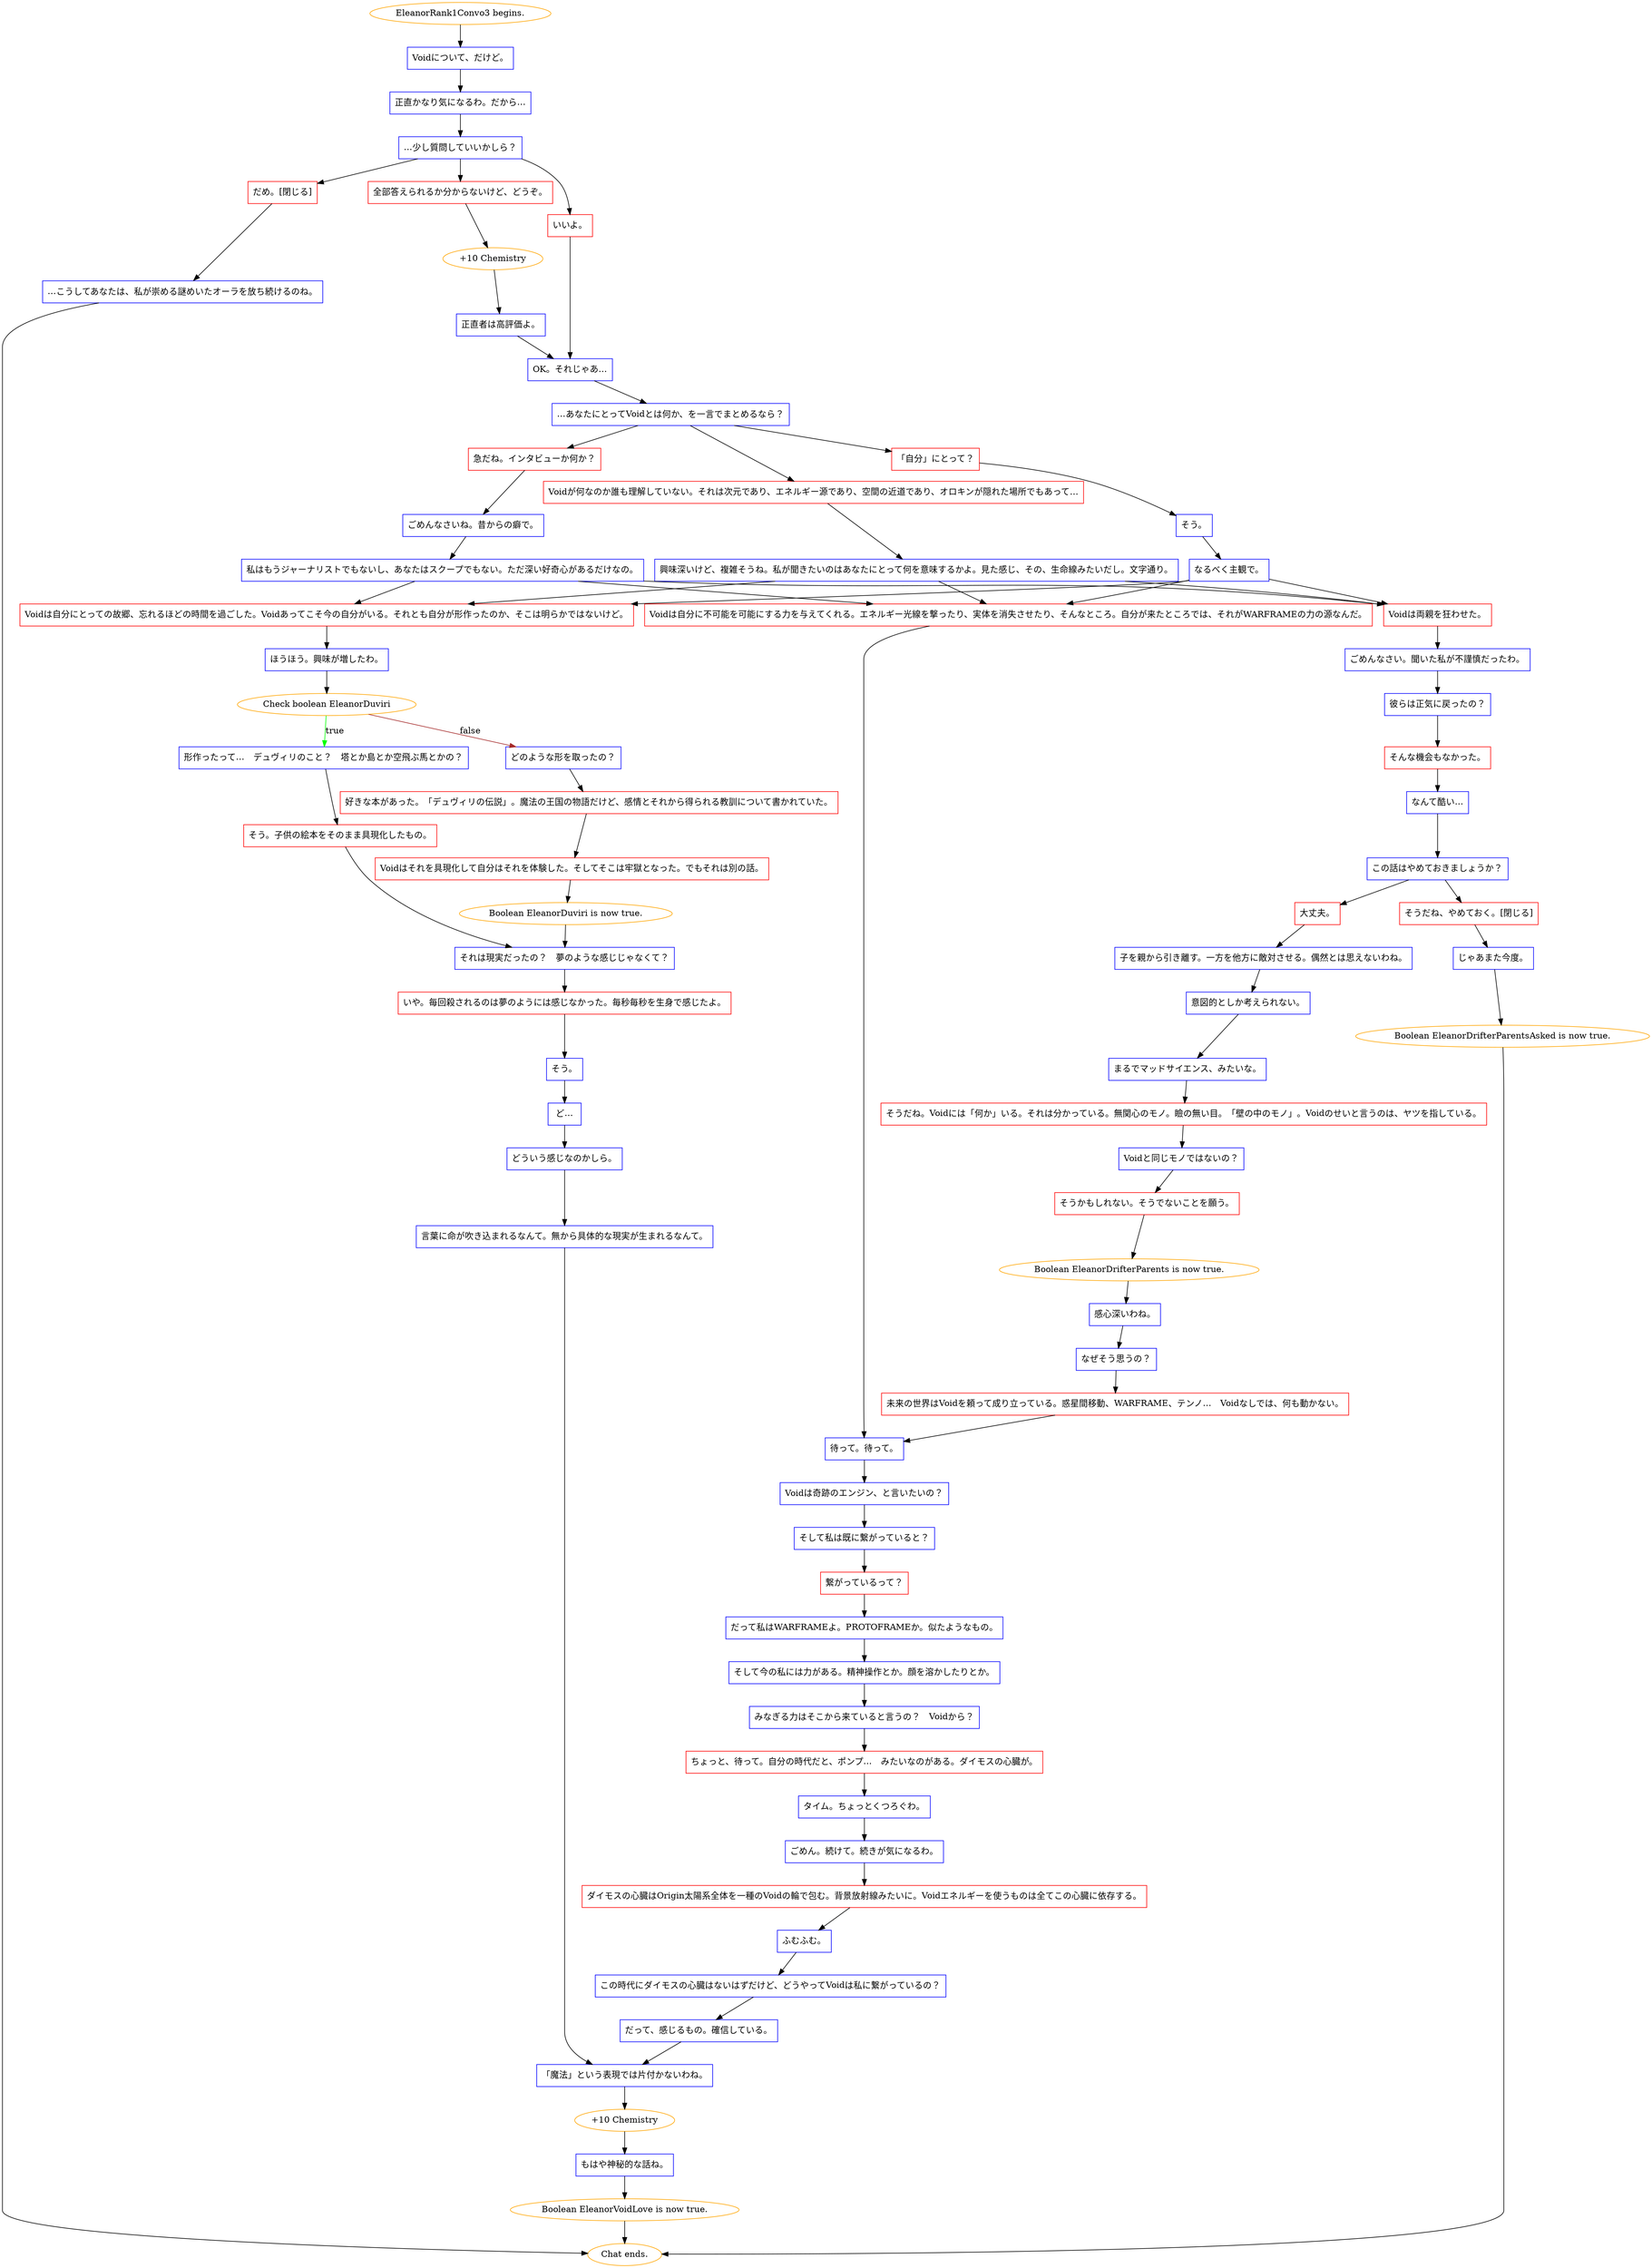 digraph {
	"EleanorRank1Convo3 begins." [color=orange];
		"EleanorRank1Convo3 begins." -> j2780437170;
	j2780437170 [label="Voidについて、だけど。",shape=box,color=blue];
		j2780437170 -> j2434181840;
	j2434181840 [label="正直かなり気になるわ。だから…",shape=box,color=blue];
		j2434181840 -> j472171560;
	j472171560 [label="…少し質問していいかしら？",shape=box,color=blue];
		j472171560 -> j1690165511;
		j472171560 -> j3189524442;
		j472171560 -> j279997579;
	j1690165511 [label="いいよ。",shape=box,color=red];
		j1690165511 -> j3924382406;
	j3189524442 [label="全部答えられるか分からないけど、どうぞ。",shape=box,color=red];
		j3189524442 -> j1436658853;
	j279997579 [label="だめ。[閉じる]",shape=box,color=red];
		j279997579 -> j1201360026;
	j3924382406 [label="OK。それじゃあ…",shape=box,color=blue];
		j3924382406 -> j3646549853;
	j1436658853 [label="+10 Chemistry",color=orange];
		j1436658853 -> j4051052970;
	j1201360026 [label="…こうしてあなたは、私が崇める謎めいたオーラを放ち続けるのね。",shape=box,color=blue];
		j1201360026 -> "Chat ends.";
	j3646549853 [label="…あなたにとってVoidとは何か、を一言でまとめるなら？",shape=box,color=blue];
		j3646549853 -> j1581519459;
		j3646549853 -> j1009443175;
		j3646549853 -> j809193777;
	j4051052970 [label="正直者は高評価よ。",shape=box,color=blue];
		j4051052970 -> j3924382406;
	"Chat ends." [color=orange];
	j1581519459 [label="急だね。インタビューか何か？",shape=box,color=red];
		j1581519459 -> j140617886;
	j1009443175 [label="「自分」にとって？",shape=box,color=red];
		j1009443175 -> j2426543746;
	j809193777 [label="Voidが何なのか誰も理解していない。それは次元であり、エネルギー源であり、空間の近道であり、オロキンが隠れた場所でもあって…",shape=box,color=red];
		j809193777 -> j1138270770;
	j140617886 [label="ごめんなさいね。昔からの癖で。",shape=box,color=blue];
		j140617886 -> j3689854719;
	j2426543746 [label="そう。",shape=box,color=blue];
		j2426543746 -> j2730445854;
	j1138270770 [label="興味深いけど、複雑そうね。私が聞きたいのはあなたにとって何を意味するかよ。見た感じ、その、生命線みたいだし。文字通り。",shape=box,color=blue];
		j1138270770 -> j2980466746;
		j1138270770 -> j1482125066;
		j1138270770 -> j603262653;
	j3689854719 [label="私はもうジャーナリストでもないし、あなたはスクープでもない。ただ深い好奇心があるだけなの。",shape=box,color=blue];
		j3689854719 -> j2980466746;
		j3689854719 -> j1482125066;
		j3689854719 -> j603262653;
	j2730445854 [label="なるべく主観で。",shape=box,color=blue];
		j2730445854 -> j2980466746;
		j2730445854 -> j1482125066;
		j2730445854 -> j603262653;
	j2980466746 [label="Voidは自分に不可能を可能にする力を与えてくれる。エネルギー光線を撃ったり、実体を消失させたり、そんなところ。自分が来たところでは、それがWARFRAMEの力の源なんだ。",shape=box,color=red];
		j2980466746 -> j4053366345;
	j1482125066 [label="Voidは両親を狂わせた。",shape=box,color=red];
		j1482125066 -> j1299114120;
	j603262653 [label="Voidは自分にとっての故郷、忘れるほどの時間を過ごした。Voidあってこそ今の自分がいる。それとも自分が形作ったのか、そこは明らかではないけど。",shape=box,color=red];
		j603262653 -> j853387001;
	j4053366345 [label="待って。待って。",shape=box,color=blue];
		j4053366345 -> j1054761216;
	j1299114120 [label="ごめんなさい。聞いた私が不謹慎だったわ。",shape=box,color=blue];
		j1299114120 -> j215788013;
	j853387001 [label="ほうほう。興味が増したわ。",shape=box,color=blue];
		j853387001 -> j3333050319;
	j1054761216 [label="Voidは奇跡のエンジン、と言いたいの？",shape=box,color=blue];
		j1054761216 -> j1453738906;
	j215788013 [label="彼らは正気に戻ったの？",shape=box,color=blue];
		j215788013 -> j312625938;
	j3333050319 [label="Check boolean EleanorDuviri",color=orange];
		j3333050319 -> j4085068674 [label=true,color=green];
		j3333050319 -> j4072919564 [label=false,color=brown];
	j1453738906 [label="そして私は既に繋がっていると？",shape=box,color=blue];
		j1453738906 -> j885039423;
	j312625938 [label="そんな機会もなかった。",shape=box,color=red];
		j312625938 -> j856351261;
	j4085068674 [label="形作ったって…　デュヴィリのこと？　塔とか島とか空飛ぶ馬とかの？",shape=box,color=blue];
		j4085068674 -> j443807975;
	j4072919564 [label="どのような形を取ったの？",shape=box,color=blue];
		j4072919564 -> j103140198;
	j885039423 [label="繋がっているって？",shape=box,color=red];
		j885039423 -> j675747713;
	j856351261 [label="なんて酷い…",shape=box,color=blue];
		j856351261 -> j1268497854;
	j443807975 [label="そう。子供の絵本をそのまま具現化したもの。",shape=box,color=red];
		j443807975 -> j2911701626;
	j103140198 [label="好きな本があった。「デュヴィリの伝説」。魔法の王国の物語だけど、感情とそれから得られる教訓について書かれていた。",shape=box,color=red];
		j103140198 -> j2442096000;
	j675747713 [label="だって私はWARFRAMEよ。PROTOFRAMEか。似たようなもの。",shape=box,color=blue];
		j675747713 -> j1287213894;
	j1268497854 [label="この話はやめておきましょうか？",shape=box,color=blue];
		j1268497854 -> j3028250480;
		j1268497854 -> j3836381091;
	j2911701626 [label="それは現実だったの？　夢のような感じじゃなくて？",shape=box,color=blue];
		j2911701626 -> j3077048469;
	j2442096000 [label="Voidはそれを具現化して自分はそれを体験した。そしてそこは牢獄となった。でもそれは別の話。",shape=box,color=red];
		j2442096000 -> j2842716744;
	j1287213894 [label="そして今の私には力がある。精神操作とか。顔を溶かしたりとか。",shape=box,color=blue];
		j1287213894 -> j1551515377;
	j3028250480 [label="大丈夫。",shape=box,color=red];
		j3028250480 -> j1207055369;
	j3836381091 [label="そうだね、やめておく。[閉じる]",shape=box,color=red];
		j3836381091 -> j2691212155;
	j3077048469 [label="いや。毎回殺されるのは夢のようには感じなかった。毎秒毎秒を生身で感じたよ。",shape=box,color=red];
		j3077048469 -> j3079320004;
	j2842716744 [label="Boolean EleanorDuviri is now true.",color=orange];
		j2842716744 -> j2911701626;
	j1551515377 [label="みなぎる力はそこから来ていると言うの？　Voidから？",shape=box,color=blue];
		j1551515377 -> j2760843219;
	j1207055369 [label="子を親から引き離す。一方を他方に敵対させる。偶然とは思えないわね。",shape=box,color=blue];
		j1207055369 -> j3786863760;
	j2691212155 [label="じゃあまた今度。",shape=box,color=blue];
		j2691212155 -> j968820663;
	j3079320004 [label="そう。",shape=box,color=blue];
		j3079320004 -> j672959097;
	j2760843219 [label="ちょっと、待って。自分の時代だと、ポンプ…　みたいなのがある。ダイモスの心臓が。",shape=box,color=red];
		j2760843219 -> j2088354448;
	j3786863760 [label="意図的としか考えられない。",shape=box,color=blue];
		j3786863760 -> j250376913;
	j968820663 [label="Boolean EleanorDrifterParentsAsked is now true.",color=orange];
		j968820663 -> "Chat ends.";
	j672959097 [label="ど…",shape=box,color=blue];
		j672959097 -> j534212837;
	j2088354448 [label="タイム。ちょっとくつろぐわ。",shape=box,color=blue];
		j2088354448 -> j3936056771;
	j250376913 [label="まるでマッドサイエンス、みたいな。",shape=box,color=blue];
		j250376913 -> j159405460;
	j534212837 [label="どういう感じなのかしら。",shape=box,color=blue];
		j534212837 -> j1527784149;
	j3936056771 [label="ごめん。続けて。続きが気になるわ。",shape=box,color=blue];
		j3936056771 -> j3663260720;
	j159405460 [label="そうだね。Voidには「何か」いる。それは分かっている。無関心のモノ。瞼の無い目。「壁の中のモノ」。Voidのせいと言うのは、ヤツを指している。",shape=box,color=red];
		j159405460 -> j1699440079;
	j1527784149 [label="言葉に命が吹き込まれるなんて。無から具体的な現実が生まれるなんて。",shape=box,color=blue];
		j1527784149 -> j4277465193;
	j3663260720 [label="ダイモスの心臓はOrigin太陽系全体を一種のVoidの輪で包む。背景放射線みたいに。Voidエネルギーを使うものは全てこの心臓に依存する。",shape=box,color=red];
		j3663260720 -> j2269162797;
	j1699440079 [label="Voidと同じモノではないの？",shape=box,color=blue];
		j1699440079 -> j2305502350;
	j4277465193 [label="「魔法」という表現では片付かないわね。",shape=box,color=blue];
		j4277465193 -> j3059668266;
	j2269162797 [label="ふむふむ。",shape=box,color=blue];
		j2269162797 -> j1169376088;
	j2305502350 [label="そうかもしれない。そうでないことを願う。",shape=box,color=red];
		j2305502350 -> j3581819407;
	j3059668266 [label="+10 Chemistry",color=orange];
		j3059668266 -> j1483608920;
	j1169376088 [label="この時代にダイモスの心臓はないはずだけど、どうやってVoidは私に繋がっているの？",shape=box,color=blue];
		j1169376088 -> j3520307435;
	j3581819407 [label="Boolean EleanorDrifterParents is now true.",color=orange];
		j3581819407 -> j4291389895;
	j1483608920 [label="もはや神秘的な話ね。",shape=box,color=blue];
		j1483608920 -> j981848117;
	j3520307435 [label="だって、感じるもの。確信している。",shape=box,color=blue];
		j3520307435 -> j4277465193;
	j4291389895 [label="感心深いわね。",shape=box,color=blue];
		j4291389895 -> j2906144141;
	j981848117 [label="Boolean EleanorVoidLove is now true.",color=orange];
		j981848117 -> "Chat ends.";
	j2906144141 [label="なぜそう思うの？",shape=box,color=blue];
		j2906144141 -> j1700033364;
	j1700033364 [label="未来の世界はVoidを頼って成り立っている。惑星間移動、WARFRAME、テンノ…　Voidなしでは、何も動かない。",shape=box,color=red];
		j1700033364 -> j4053366345;
}